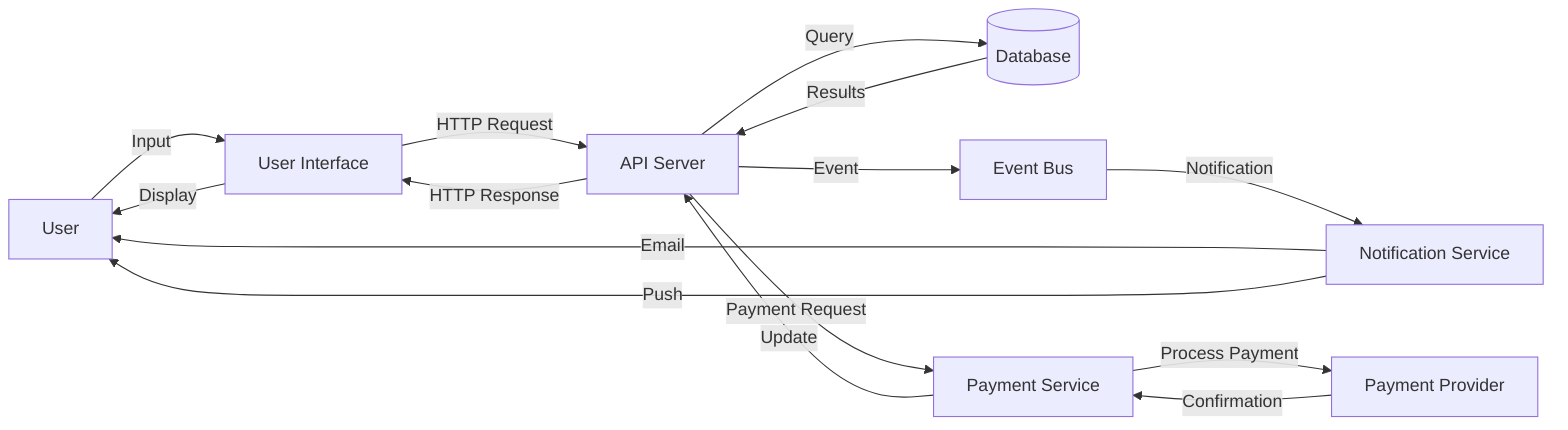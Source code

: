 graph LR
    User[User] --> |Input| UI[User Interface]
    UI --> |HTTP Request| API[API Server]
    API --> |Query| DB[(Database)]
    DB --> |Results| API
    API --> |HTTP Response| UI
    UI --> |Display| User
    
    API --> |Event| EventBus[Event Bus]
    EventBus --> |Notification| NotificationService[Notification Service]
    NotificationService --> |Email| User
    NotificationService --> |Push| User
    
    API --> |Payment Request| PaymentService[Payment Service]
    PaymentService --> |Process Payment| PaymentProvider[Payment Provider]
    PaymentProvider --> |Confirmation| PaymentService
    PaymentService --> |Update| API